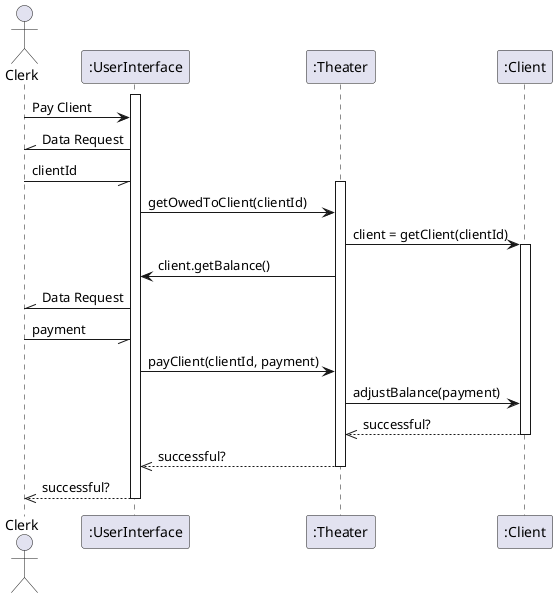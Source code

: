 @startuml

actor Clerk

activate ":UserInterface"
Clerk -> ":UserInterface" : Pay Client
Clerk //- ":UserInterface": Data Request
Clerk -// ":UserInterface": clientId

activate ":Theater"
":UserInterface" -> ":Theater": getOwedToClient(clientId)
":Theater" -> ":Client": client = getClient(clientId)
activate ":Client"
":Theater" -> ":UserInterface" : client.getBalance()
Clerk //- ":UserInterface": Data Request
Clerk -// ":UserInterface": payment
":UserInterface" -> ":Theater" : payClient(clientId, payment)
":Theater" -> ":Client" : adjustBalance(payment)
":Client" -->> ":Theater" : successful?
deactivate ":Client"
":Theater" -->> ":UserInterface" : successful?
deactivate ":Theater"
":UserInterface" -->> Clerk : successful?
deactivate ":UserInterface"
@enduml